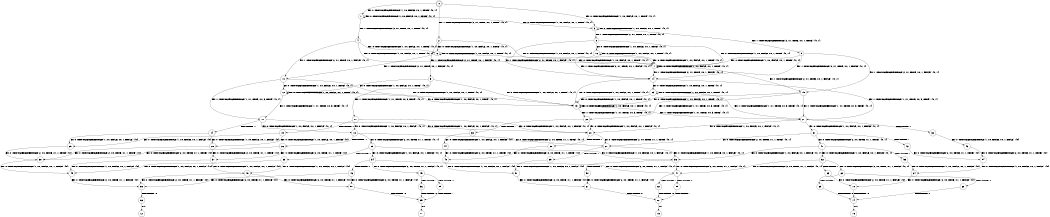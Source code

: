 digraph BCG {
size = "7, 10.5";
center = TRUE;
node [shape = circle];
0 [peripheries = 2];
0 -> 1 [label = "EX !0 !ATOMIC_EXCH_BRANCH (1, +0, FALSE, +0, 1, TRUE) !{0, 1}"];
0 -> 2 [label = "EX !1 !ATOMIC_EXCH_BRANCH (2, +1, TRUE, +0, 1, TRUE) !{0, 1}"];
0 -> 3 [label = "EX !0 !ATOMIC_EXCH_BRANCH (1, +0, FALSE, +0, 1, TRUE) !{0, 1}"];
1 -> 1 [label = "EX !0 !ATOMIC_EXCH_BRANCH (1, +0, FALSE, +0, 1, TRUE) !{0, 1}"];
1 -> 4 [label = "EX !1 !ATOMIC_EXCH_BRANCH (2, +1, TRUE, +0, 1, TRUE) !{0, 1}"];
1 -> 3 [label = "EX !0 !ATOMIC_EXCH_BRANCH (1, +0, FALSE, +0, 1, TRUE) !{0, 1}"];
2 -> 5 [label = "EX !1 !ATOMIC_EXCH_BRANCH (2, +1, TRUE, +0, 1, FALSE) !{0, 1}"];
2 -> 6 [label = "EX !0 !ATOMIC_EXCH_BRANCH (1, +0, FALSE, +0, 1, TRUE) !{0, 1}"];
2 -> 7 [label = "EX !0 !ATOMIC_EXCH_BRANCH (1, +0, FALSE, +0, 1, TRUE) !{0, 1}"];
3 -> 8 [label = "EX !1 !ATOMIC_EXCH_BRANCH (2, +1, TRUE, +0, 1, TRUE) !{0, 1}"];
3 -> 3 [label = "EX !0 !ATOMIC_EXCH_BRANCH (1, +0, FALSE, +0, 1, TRUE) !{0, 1}"];
3 -> 9 [label = "EX !1 !ATOMIC_EXCH_BRANCH (2, +1, TRUE, +0, 1, TRUE) !{0, 1}"];
4 -> 6 [label = "EX !0 !ATOMIC_EXCH_BRANCH (1, +0, FALSE, +0, 1, TRUE) !{0, 1}"];
4 -> 10 [label = "EX !1 !ATOMIC_EXCH_BRANCH (2, +1, TRUE, +0, 1, FALSE) !{0, 1}"];
4 -> 7 [label = "EX !0 !ATOMIC_EXCH_BRANCH (1, +0, FALSE, +0, 1, TRUE) !{0, 1}"];
5 -> 11 [label = "EX !1 !ATOMIC_EXCH_BRANCH (1, +1, TRUE, +0, 3, TRUE) !{0, 1}"];
5 -> 12 [label = "EX !0 !ATOMIC_EXCH_BRANCH (1, +0, FALSE, +0, 1, TRUE) !{0, 1}"];
5 -> 13 [label = "EX !0 !ATOMIC_EXCH_BRANCH (1, +0, FALSE, +0, 1, TRUE) !{0, 1}"];
6 -> 6 [label = "EX !0 !ATOMIC_EXCH_BRANCH (1, +0, FALSE, +0, 1, TRUE) !{0, 1}"];
6 -> 10 [label = "EX !1 !ATOMIC_EXCH_BRANCH (2, +1, TRUE, +0, 1, FALSE) !{0, 1}"];
6 -> 7 [label = "EX !0 !ATOMIC_EXCH_BRANCH (1, +0, FALSE, +0, 1, TRUE) !{0, 1}"];
7 -> 14 [label = "EX !1 !ATOMIC_EXCH_BRANCH (2, +1, TRUE, +0, 1, FALSE) !{0, 1}"];
7 -> 7 [label = "EX !0 !ATOMIC_EXCH_BRANCH (1, +0, FALSE, +0, 1, TRUE) !{0, 1}"];
7 -> 15 [label = "EX !1 !ATOMIC_EXCH_BRANCH (2, +1, TRUE, +0, 1, FALSE) !{0, 1}"];
8 -> 16 [label = "EX !0 !ATOMIC_EXCH_BRANCH (1, +0, FALSE, +0, 1, TRUE) !{0, 1}"];
8 -> 14 [label = "EX !1 !ATOMIC_EXCH_BRANCH (2, +1, TRUE, +0, 1, FALSE) !{0, 1}"];
8 -> 7 [label = "EX !0 !ATOMIC_EXCH_BRANCH (1, +0, FALSE, +0, 1, TRUE) !{0, 1}"];
9 -> 14 [label = "EX !1 !ATOMIC_EXCH_BRANCH (2, +1, TRUE, +0, 1, FALSE) !{0, 1}"];
9 -> 7 [label = "EX !0 !ATOMIC_EXCH_BRANCH (1, +0, FALSE, +0, 1, TRUE) !{0, 1}"];
9 -> 15 [label = "EX !1 !ATOMIC_EXCH_BRANCH (2, +1, TRUE, +0, 1, FALSE) !{0, 1}"];
10 -> 12 [label = "EX !0 !ATOMIC_EXCH_BRANCH (1, +0, FALSE, +0, 1, TRUE) !{0, 1}"];
10 -> 17 [label = "EX !1 !ATOMIC_EXCH_BRANCH (1, +1, TRUE, +0, 3, TRUE) !{0, 1}"];
10 -> 13 [label = "EX !0 !ATOMIC_EXCH_BRANCH (1, +0, FALSE, +0, 1, TRUE) !{0, 1}"];
11 -> 18 [label = "EX !0 !ATOMIC_EXCH_BRANCH (1, +0, FALSE, +0, 1, FALSE) !{0, 1}"];
11 -> 19 [label = "TERMINATE !1"];
11 -> 20 [label = "EX !0 !ATOMIC_EXCH_BRANCH (1, +0, FALSE, +0, 1, FALSE) !{0, 1}"];
12 -> 12 [label = "EX !0 !ATOMIC_EXCH_BRANCH (1, +0, FALSE, +0, 1, TRUE) !{0, 1}"];
12 -> 17 [label = "EX !1 !ATOMIC_EXCH_BRANCH (1, +1, TRUE, +0, 3, TRUE) !{0, 1}"];
12 -> 13 [label = "EX !0 !ATOMIC_EXCH_BRANCH (1, +0, FALSE, +0, 1, TRUE) !{0, 1}"];
13 -> 21 [label = "EX !1 !ATOMIC_EXCH_BRANCH (1, +1, TRUE, +0, 3, TRUE) !{0, 1}"];
13 -> 13 [label = "EX !0 !ATOMIC_EXCH_BRANCH (1, +0, FALSE, +0, 1, TRUE) !{0, 1}"];
13 -> 22 [label = "EX !1 !ATOMIC_EXCH_BRANCH (1, +1, TRUE, +0, 3, TRUE) !{0, 1}"];
14 -> 23 [label = "EX !0 !ATOMIC_EXCH_BRANCH (1, +0, FALSE, +0, 1, TRUE) !{0, 1}"];
14 -> 21 [label = "EX !1 !ATOMIC_EXCH_BRANCH (1, +1, TRUE, +0, 3, TRUE) !{0, 1}"];
14 -> 13 [label = "EX !0 !ATOMIC_EXCH_BRANCH (1, +0, FALSE, +0, 1, TRUE) !{0, 1}"];
15 -> 21 [label = "EX !1 !ATOMIC_EXCH_BRANCH (1, +1, TRUE, +0, 3, TRUE) !{0, 1}"];
15 -> 13 [label = "EX !0 !ATOMIC_EXCH_BRANCH (1, +0, FALSE, +0, 1, TRUE) !{0, 1}"];
15 -> 22 [label = "EX !1 !ATOMIC_EXCH_BRANCH (1, +1, TRUE, +0, 3, TRUE) !{0, 1}"];
16 -> 16 [label = "EX !0 !ATOMIC_EXCH_BRANCH (1, +0, FALSE, +0, 1, TRUE) !{0, 1}"];
16 -> 14 [label = "EX !1 !ATOMIC_EXCH_BRANCH (2, +1, TRUE, +0, 1, FALSE) !{0, 1}"];
16 -> 7 [label = "EX !0 !ATOMIC_EXCH_BRANCH (1, +0, FALSE, +0, 1, TRUE) !{0, 1}"];
17 -> 18 [label = "EX !0 !ATOMIC_EXCH_BRANCH (1, +0, FALSE, +0, 1, FALSE) !{0, 1}"];
17 -> 24 [label = "TERMINATE !1"];
17 -> 20 [label = "EX !0 !ATOMIC_EXCH_BRANCH (1, +0, FALSE, +0, 1, FALSE) !{0, 1}"];
18 -> 25 [label = "EX !0 !ATOMIC_EXCH_BRANCH (2, +0, TRUE, +1, 1, TRUE) !{0, 1}"];
18 -> 26 [label = "TERMINATE !1"];
18 -> 27 [label = "EX !0 !ATOMIC_EXCH_BRANCH (2, +0, TRUE, +1, 1, TRUE) !{0, 1}"];
19 -> 28 [label = "EX !0 !ATOMIC_EXCH_BRANCH (1, +0, FALSE, +0, 1, FALSE) !{0}"];
19 -> 29 [label = "EX !0 !ATOMIC_EXCH_BRANCH (1, +0, FALSE, +0, 1, FALSE) !{0}"];
20 -> 27 [label = "EX !0 !ATOMIC_EXCH_BRANCH (2, +0, TRUE, +1, 1, TRUE) !{0, 1}"];
20 -> 30 [label = "TERMINATE !1"];
21 -> 31 [label = "EX !0 !ATOMIC_EXCH_BRANCH (1, +0, FALSE, +0, 1, FALSE) !{0, 1}"];
21 -> 32 [label = "TERMINATE !1"];
21 -> 20 [label = "EX !0 !ATOMIC_EXCH_BRANCH (1, +0, FALSE, +0, 1, FALSE) !{0, 1}"];
22 -> 20 [label = "EX !0 !ATOMIC_EXCH_BRANCH (1, +0, FALSE, +0, 1, FALSE) !{0, 1}"];
22 -> 33 [label = "TERMINATE !1"];
23 -> 23 [label = "EX !0 !ATOMIC_EXCH_BRANCH (1, +0, FALSE, +0, 1, TRUE) !{0, 1}"];
23 -> 21 [label = "EX !1 !ATOMIC_EXCH_BRANCH (1, +1, TRUE, +0, 3, TRUE) !{0, 1}"];
23 -> 13 [label = "EX !0 !ATOMIC_EXCH_BRANCH (1, +0, FALSE, +0, 1, TRUE) !{0, 1}"];
24 -> 28 [label = "EX !0 !ATOMIC_EXCH_BRANCH (1, +0, FALSE, +0, 1, FALSE) !{0}"];
24 -> 29 [label = "EX !0 !ATOMIC_EXCH_BRANCH (1, +0, FALSE, +0, 1, FALSE) !{0}"];
25 -> 34 [label = "EX !0 !ATOMIC_EXCH_BRANCH (1, +0, FALSE, +0, 1, FALSE) !{0, 1}"];
25 -> 35 [label = "TERMINATE !1"];
25 -> 36 [label = "EX !0 !ATOMIC_EXCH_BRANCH (1, +0, FALSE, +0, 1, FALSE) !{0, 1}"];
26 -> 37 [label = "EX !0 !ATOMIC_EXCH_BRANCH (2, +0, TRUE, +1, 1, TRUE) !{0}"];
26 -> 38 [label = "EX !0 !ATOMIC_EXCH_BRANCH (2, +0, TRUE, +1, 1, TRUE) !{0}"];
27 -> 36 [label = "EX !0 !ATOMIC_EXCH_BRANCH (1, +0, FALSE, +0, 1, FALSE) !{0, 1}"];
27 -> 39 [label = "TERMINATE !1"];
28 -> 37 [label = "EX !0 !ATOMIC_EXCH_BRANCH (2, +0, TRUE, +1, 1, TRUE) !{0}"];
28 -> 38 [label = "EX !0 !ATOMIC_EXCH_BRANCH (2, +0, TRUE, +1, 1, TRUE) !{0}"];
29 -> 38 [label = "EX !0 !ATOMIC_EXCH_BRANCH (2, +0, TRUE, +1, 1, TRUE) !{0}"];
30 -> 40 [label = "EX !0 !ATOMIC_EXCH_BRANCH (2, +0, TRUE, +1, 1, TRUE) !{0}"];
31 -> 41 [label = "EX !0 !ATOMIC_EXCH_BRANCH (2, +0, TRUE, +1, 1, TRUE) !{0, 1}"];
31 -> 42 [label = "TERMINATE !1"];
31 -> 27 [label = "EX !0 !ATOMIC_EXCH_BRANCH (2, +0, TRUE, +1, 1, TRUE) !{0, 1}"];
32 -> 43 [label = "EX !0 !ATOMIC_EXCH_BRANCH (1, +0, FALSE, +0, 1, FALSE) !{0}"];
33 -> 44 [label = "EX !0 !ATOMIC_EXCH_BRANCH (1, +0, FALSE, +0, 1, FALSE) !{0}"];
34 -> 45 [label = "EX !0 !ATOMIC_EXCH_BRANCH (2, +0, TRUE, +1, 1, FALSE) !{0, 1}"];
34 -> 46 [label = "TERMINATE !1"];
34 -> 47 [label = "EX !0 !ATOMIC_EXCH_BRANCH (2, +0, TRUE, +1, 1, FALSE) !{0, 1}"];
35 -> 48 [label = "EX !0 !ATOMIC_EXCH_BRANCH (1, +0, FALSE, +0, 1, FALSE) !{0}"];
35 -> 49 [label = "EX !0 !ATOMIC_EXCH_BRANCH (1, +0, FALSE, +0, 1, FALSE) !{0}"];
36 -> 47 [label = "EX !0 !ATOMIC_EXCH_BRANCH (2, +0, TRUE, +1, 1, FALSE) !{0, 1}"];
36 -> 50 [label = "TERMINATE !1"];
37 -> 48 [label = "EX !0 !ATOMIC_EXCH_BRANCH (1, +0, FALSE, +0, 1, FALSE) !{0}"];
37 -> 49 [label = "EX !0 !ATOMIC_EXCH_BRANCH (1, +0, FALSE, +0, 1, FALSE) !{0}"];
38 -> 49 [label = "EX !0 !ATOMIC_EXCH_BRANCH (1, +0, FALSE, +0, 1, FALSE) !{0}"];
39 -> 51 [label = "EX !0 !ATOMIC_EXCH_BRANCH (1, +0, FALSE, +0, 1, FALSE) !{0}"];
40 -> 51 [label = "EX !0 !ATOMIC_EXCH_BRANCH (1, +0, FALSE, +0, 1, FALSE) !{0}"];
41 -> 52 [label = "EX !0 !ATOMIC_EXCH_BRANCH (1, +0, FALSE, +0, 1, FALSE) !{0, 1}"];
41 -> 53 [label = "TERMINATE !1"];
41 -> 36 [label = "EX !0 !ATOMIC_EXCH_BRANCH (1, +0, FALSE, +0, 1, FALSE) !{0, 1}"];
42 -> 54 [label = "EX !0 !ATOMIC_EXCH_BRANCH (2, +0, TRUE, +1, 1, TRUE) !{0}"];
43 -> 54 [label = "EX !0 !ATOMIC_EXCH_BRANCH (2, +0, TRUE, +1, 1, TRUE) !{0}"];
44 -> 40 [label = "EX !0 !ATOMIC_EXCH_BRANCH (2, +0, TRUE, +1, 1, TRUE) !{0}"];
45 -> 55 [label = "TERMINATE !0"];
45 -> 56 [label = "TERMINATE !1"];
46 -> 57 [label = "EX !0 !ATOMIC_EXCH_BRANCH (2, +0, TRUE, +1, 1, FALSE) !{0}"];
46 -> 58 [label = "EX !0 !ATOMIC_EXCH_BRANCH (2, +0, TRUE, +1, 1, FALSE) !{0}"];
47 -> 59 [label = "TERMINATE !0"];
47 -> 60 [label = "TERMINATE !1"];
48 -> 57 [label = "EX !0 !ATOMIC_EXCH_BRANCH (2, +0, TRUE, +1, 1, FALSE) !{0}"];
48 -> 58 [label = "EX !0 !ATOMIC_EXCH_BRANCH (2, +0, TRUE, +1, 1, FALSE) !{0}"];
49 -> 58 [label = "EX !0 !ATOMIC_EXCH_BRANCH (2, +0, TRUE, +1, 1, FALSE) !{0}"];
50 -> 61 [label = "EX !0 !ATOMIC_EXCH_BRANCH (2, +0, TRUE, +1, 1, FALSE) !{0}"];
51 -> 61 [label = "EX !0 !ATOMIC_EXCH_BRANCH (2, +0, TRUE, +1, 1, FALSE) !{0}"];
52 -> 62 [label = "EX !0 !ATOMIC_EXCH_BRANCH (2, +0, TRUE, +1, 1, FALSE) !{0, 1}"];
52 -> 63 [label = "TERMINATE !1"];
52 -> 47 [label = "EX !0 !ATOMIC_EXCH_BRANCH (2, +0, TRUE, +1, 1, FALSE) !{0, 1}"];
53 -> 64 [label = "EX !0 !ATOMIC_EXCH_BRANCH (1, +0, FALSE, +0, 1, FALSE) !{0}"];
54 -> 64 [label = "EX !0 !ATOMIC_EXCH_BRANCH (1, +0, FALSE, +0, 1, FALSE) !{0}"];
55 -> 65 [label = "TERMINATE !1"];
56 -> 65 [label = "TERMINATE !0"];
57 -> 65 [label = "TERMINATE !0"];
58 -> 66 [label = "TERMINATE !0"];
59 -> 67 [label = "TERMINATE !1"];
60 -> 67 [label = "TERMINATE !0"];
61 -> 67 [label = "TERMINATE !0"];
62 -> 68 [label = "TERMINATE !0"];
62 -> 69 [label = "TERMINATE !1"];
63 -> 70 [label = "EX !0 !ATOMIC_EXCH_BRANCH (2, +0, TRUE, +1, 1, FALSE) !{0}"];
64 -> 70 [label = "EX !0 !ATOMIC_EXCH_BRANCH (2, +0, TRUE, +1, 1, FALSE) !{0}"];
65 -> 71 [label = "exit"];
66 -> 72 [label = "exit"];
67 -> 73 [label = "exit"];
68 -> 74 [label = "TERMINATE !1"];
69 -> 74 [label = "TERMINATE !0"];
70 -> 74 [label = "TERMINATE !0"];
74 -> 75 [label = "exit"];
}

